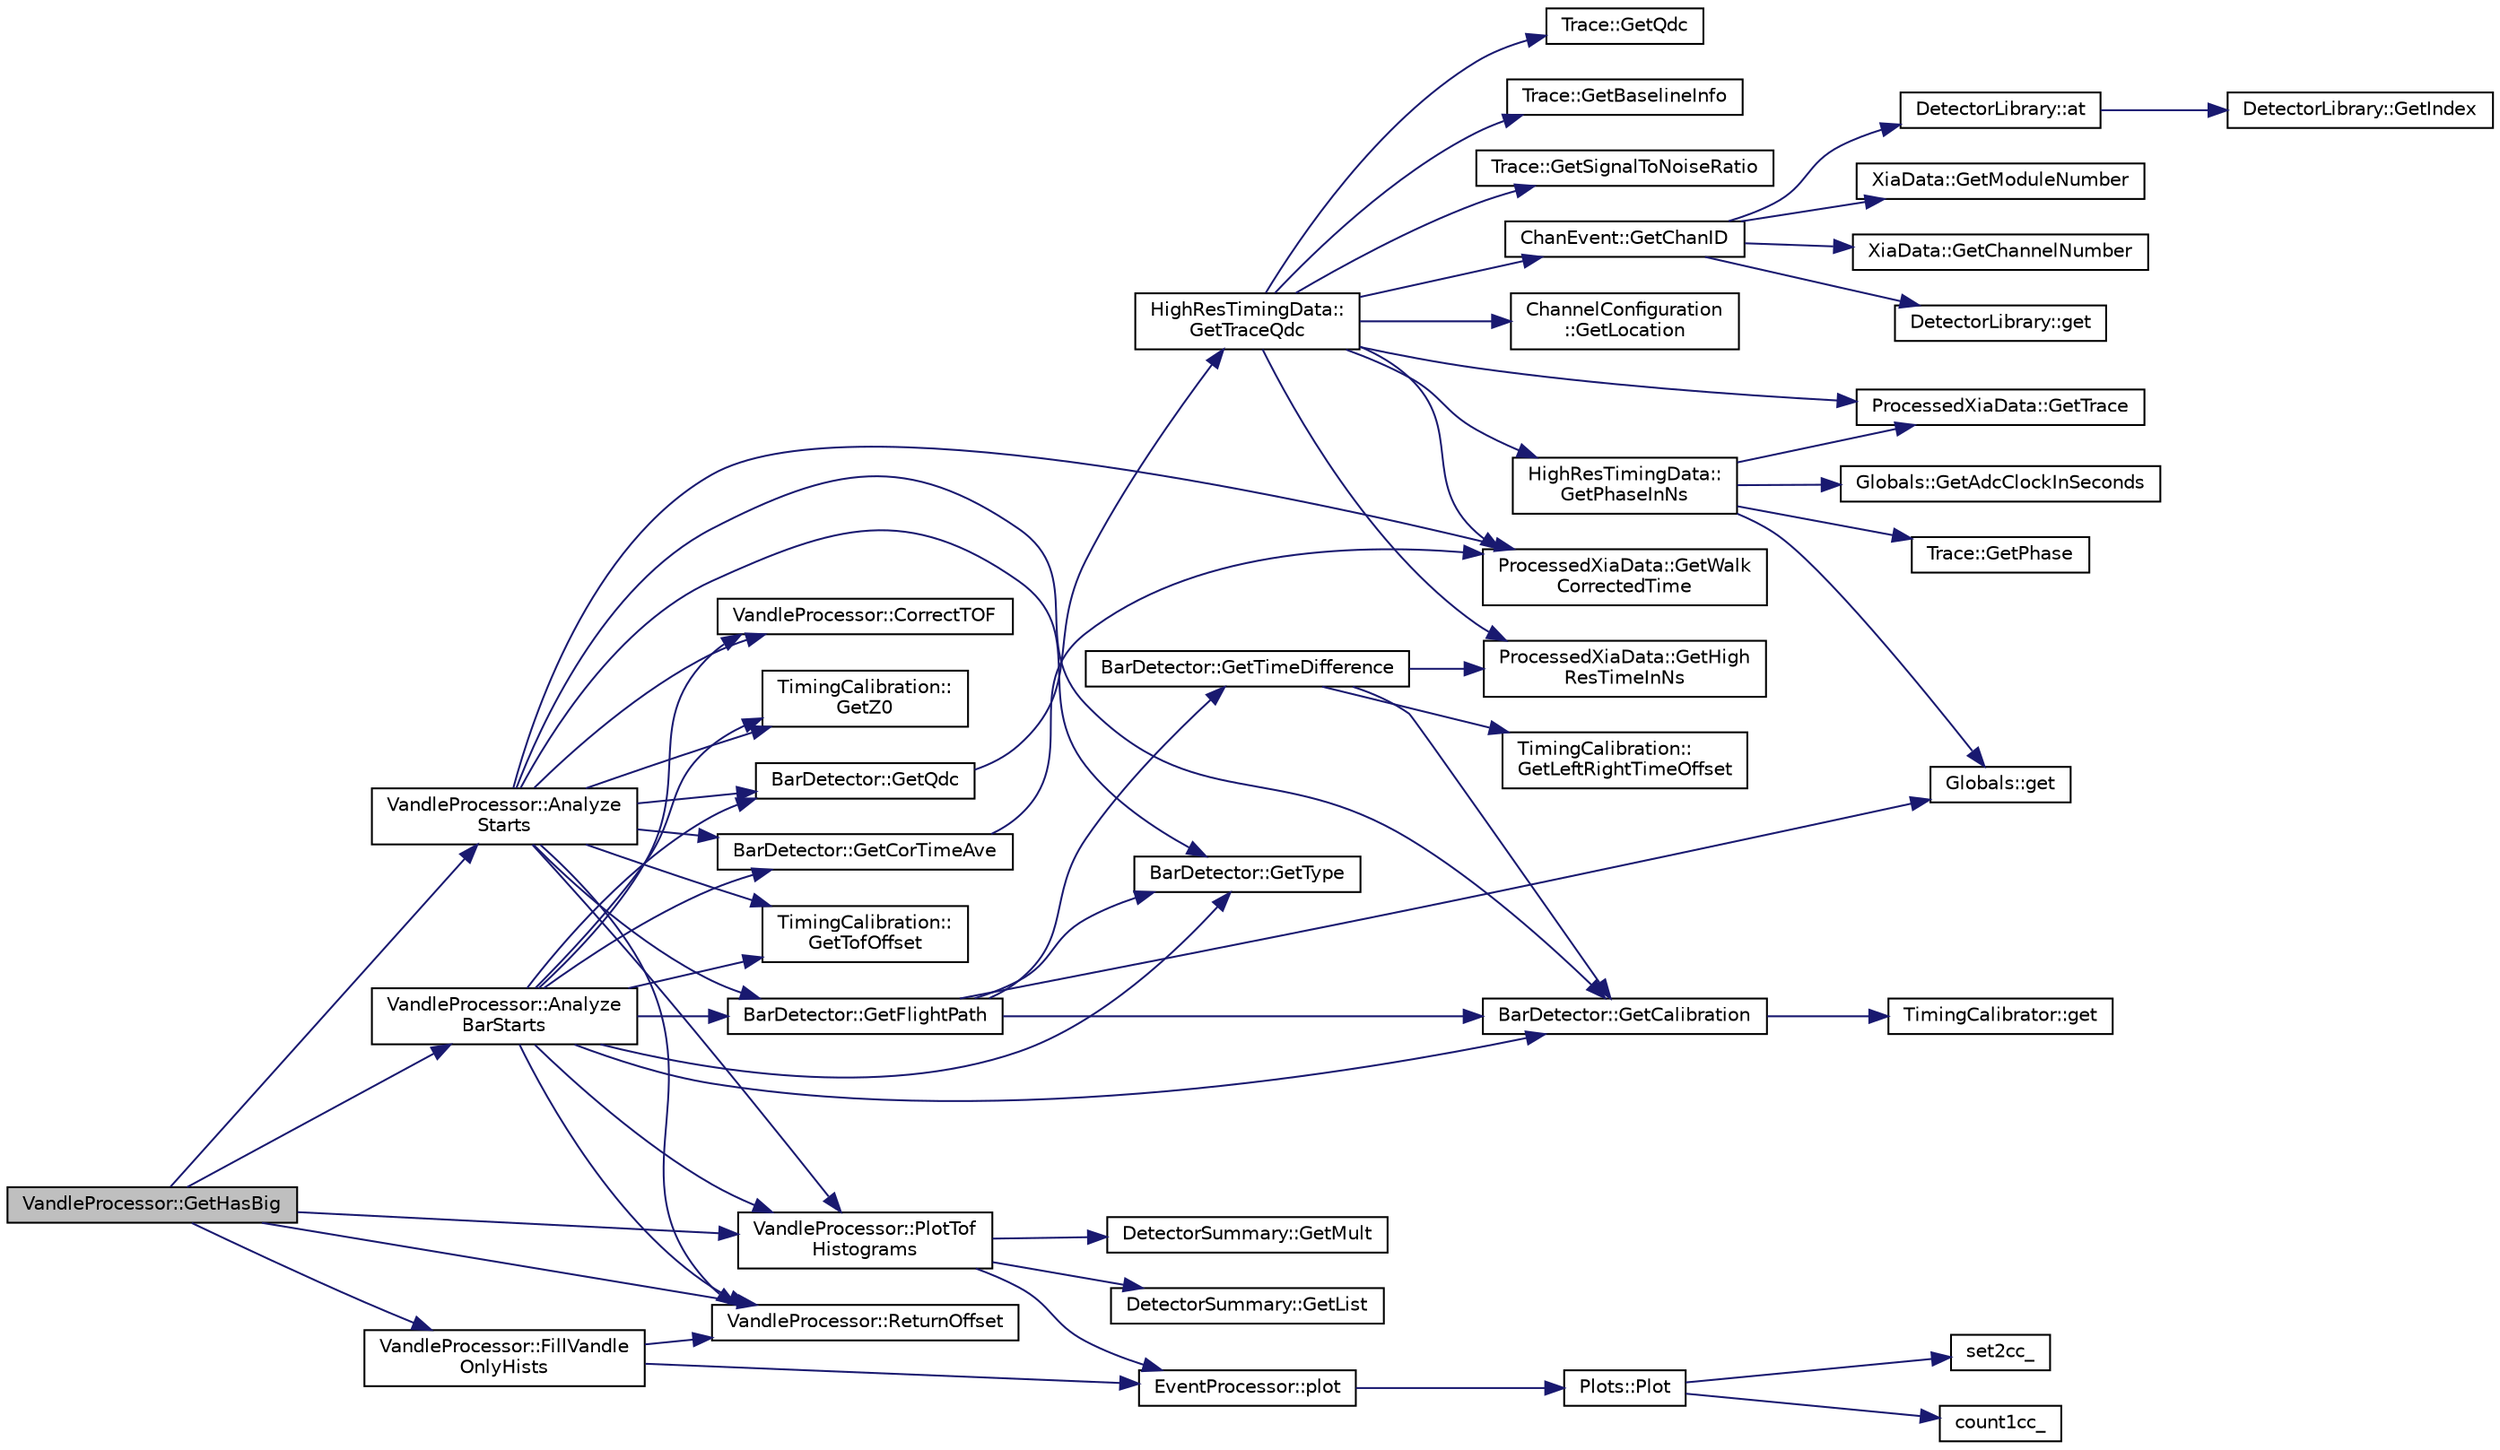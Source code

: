 digraph "VandleProcessor::GetHasBig"
{
  edge [fontname="Helvetica",fontsize="10",labelfontname="Helvetica",labelfontsize="10"];
  node [fontname="Helvetica",fontsize="10",shape=record];
  rankdir="LR";
  Node1 [label="VandleProcessor::GetHasBig",height=0.2,width=0.4,color="black", fillcolor="grey75", style="filled", fontcolor="black"];
  Node1 -> Node2 [color="midnightblue",fontsize="10",style="solid",fontname="Helvetica"];
  Node2 [label="VandleProcessor::Analyze\lBarStarts",height=0.2,width=0.4,color="black", fillcolor="white", style="filled",URL="$db/d21/class_vandle_processor.html#a0110c42a30912f6c299770a8d7bb2283",tooltip="Analyze the data for scenarios with Bar Starts; e.g. Double Beta detectors. "];
  Node2 -> Node3 [color="midnightblue",fontsize="10",style="solid",fontname="Helvetica"];
  Node3 [label="BarDetector::GetCorTimeAve",height=0.2,width=0.4,color="black", fillcolor="white", style="filled",URL="$d6/d15/class_bar_detector.html#afd27f820c6859b1a69228cd3c238df3c"];
  Node3 -> Node4 [color="midnightblue",fontsize="10",style="solid",fontname="Helvetica"];
  Node4 [label="ProcessedXiaData::GetWalk\lCorrectedTime",height=0.2,width=0.4,color="black", fillcolor="white", style="filled",URL="$df/d3c/class_processed_xia_data.html#a796159b153b67faaaaf00650d4469ab4"];
  Node2 -> Node5 [color="midnightblue",fontsize="10",style="solid",fontname="Helvetica"];
  Node5 [label="BarDetector::GetCalibration",height=0.2,width=0.4,color="black", fillcolor="white", style="filled",URL="$d6/d15/class_bar_detector.html#aa76fb3d3f78aa6d8d3cc572cb18e1f70"];
  Node5 -> Node6 [color="midnightblue",fontsize="10",style="solid",fontname="Helvetica"];
  Node6 [label="TimingCalibrator::get",height=0.2,width=0.4,color="black", fillcolor="white", style="filled",URL="$dd/d02/class_timing_calibrator.html#aef9d53667925c12fee1462de03a5c063"];
  Node2 -> Node7 [color="midnightblue",fontsize="10",style="solid",fontname="Helvetica"];
  Node7 [label="TimingCalibration::\lGetTofOffset",height=0.2,width=0.4,color="black", fillcolor="white", style="filled",URL="$d2/d44/class_timing_calibration.html#a9a525af84fd4ad5deaee261e6320d3cc"];
  Node2 -> Node8 [color="midnightblue",fontsize="10",style="solid",fontname="Helvetica"];
  Node8 [label="VandleProcessor::CorrectTOF",height=0.2,width=0.4,color="black", fillcolor="white", style="filled",URL="$db/d21/class_vandle_processor.html#a0e075e2826fc130f4e3b52f1ad59c871",tooltip="Correct the time of flight based on the geometry of the setup. "];
  Node2 -> Node9 [color="midnightblue",fontsize="10",style="solid",fontname="Helvetica"];
  Node9 [label="BarDetector::GetFlightPath",height=0.2,width=0.4,color="black", fillcolor="white", style="filled",URL="$d6/d15/class_bar_detector.html#a0a587a54d41b2fc35fd1474bc1adadf7"];
  Node9 -> Node10 [color="midnightblue",fontsize="10",style="solid",fontname="Helvetica"];
  Node10 [label="BarDetector::GetType",height=0.2,width=0.4,color="black", fillcolor="white", style="filled",URL="$d6/d15/class_bar_detector.html#a809fe47808591c16680d0fe90500dcdd"];
  Node9 -> Node5 [color="midnightblue",fontsize="10",style="solid",fontname="Helvetica"];
  Node9 -> Node11 [color="midnightblue",fontsize="10",style="solid",fontname="Helvetica"];
  Node11 [label="Globals::get",height=0.2,width=0.4,color="black", fillcolor="white", style="filled",URL="$d3/daf/class_globals.html#ae66fa0173342202c96b13d71a6522512",tooltip="Instance is created upon first call. "];
  Node9 -> Node12 [color="midnightblue",fontsize="10",style="solid",fontname="Helvetica"];
  Node12 [label="BarDetector::GetTimeDifference",height=0.2,width=0.4,color="black", fillcolor="white", style="filled",URL="$d6/d15/class_bar_detector.html#a9aeef4ac770dad5953229e9aacb5b32c"];
  Node12 -> Node13 [color="midnightblue",fontsize="10",style="solid",fontname="Helvetica"];
  Node13 [label="ProcessedXiaData::GetHigh\lResTimeInNs",height=0.2,width=0.4,color="black", fillcolor="white", style="filled",URL="$df/d3c/class_processed_xia_data.html#a5da8714dc3420a4efd9a199de3f56079"];
  Node12 -> Node5 [color="midnightblue",fontsize="10",style="solid",fontname="Helvetica"];
  Node12 -> Node14 [color="midnightblue",fontsize="10",style="solid",fontname="Helvetica"];
  Node14 [label="TimingCalibration::\lGetLeftRightTimeOffset",height=0.2,width=0.4,color="black", fillcolor="white", style="filled",URL="$d2/d44/class_timing_calibration.html#a029592fb044fa928de8a7b67873c489d"];
  Node2 -> Node15 [color="midnightblue",fontsize="10",style="solid",fontname="Helvetica"];
  Node15 [label="TimingCalibration::\lGetZ0",height=0.2,width=0.4,color="black", fillcolor="white", style="filled",URL="$d2/d44/class_timing_calibration.html#af188738a9b1c5065482626f600030823"];
  Node2 -> Node16 [color="midnightblue",fontsize="10",style="solid",fontname="Helvetica"];
  Node16 [label="VandleProcessor::PlotTof\lHistograms",height=0.2,width=0.4,color="black", fillcolor="white", style="filled",URL="$db/d21/class_vandle_processor.html#a1597bac08eca7f01d8da1837ce9a14be"];
  Node16 -> Node17 [color="midnightblue",fontsize="10",style="solid",fontname="Helvetica"];
  Node17 [label="EventProcessor::plot",height=0.2,width=0.4,color="black", fillcolor="white", style="filled",URL="$d6/d65/class_event_processor.html#ad5201bb392726e409ba2a6ac44e764d8",tooltip="Implementation of the plot command to interface with the DAMM routines. "];
  Node17 -> Node18 [color="midnightblue",fontsize="10",style="solid",fontname="Helvetica"];
  Node18 [label="Plots::Plot",height=0.2,width=0.4,color="black", fillcolor="white", style="filled",URL="$d7/d8b/class_plots.html#a68849b82c8c7a5d57f972cbd8de83328",tooltip="Plots into histogram defined by dammId. "];
  Node18 -> Node19 [color="midnightblue",fontsize="10",style="solid",fontname="Helvetica"];
  Node19 [label="count1cc_",height=0.2,width=0.4,color="black", fillcolor="white", style="filled",URL="$da/d57/_scanor_8hpp.html#a31aca3d0ff704e08f8f8968288ae7895",tooltip="Defines the DAMM function to call for 1D hists */. "];
  Node18 -> Node20 [color="midnightblue",fontsize="10",style="solid",fontname="Helvetica"];
  Node20 [label="set2cc_",height=0.2,width=0.4,color="black", fillcolor="white", style="filled",URL="$da/d57/_scanor_8hpp.html#a8b0a662ebdb3f947ba8470bf89f11c3a",tooltip="Defines the DAMM function to call for 2D hists */. "];
  Node16 -> Node21 [color="midnightblue",fontsize="10",style="solid",fontname="Helvetica"];
  Node21 [label="DetectorSummary::GetMult",height=0.2,width=0.4,color="black", fillcolor="white", style="filled",URL="$da/d8d/class_detector_summary.html#a7ac90cef73b4df93002a938d61933cf5"];
  Node16 -> Node22 [color="midnightblue",fontsize="10",style="solid",fontname="Helvetica"];
  Node22 [label="DetectorSummary::GetList",height=0.2,width=0.4,color="black", fillcolor="white", style="filled",URL="$da/d8d/class_detector_summary.html#ade277162067150739e660ab74cc9082d"];
  Node2 -> Node23 [color="midnightblue",fontsize="10",style="solid",fontname="Helvetica"];
  Node23 [label="BarDetector::GetQdc",height=0.2,width=0.4,color="black", fillcolor="white", style="filled",URL="$d6/d15/class_bar_detector.html#a425dd8e2c5639358fa9728dfcc90b35e"];
  Node23 -> Node24 [color="midnightblue",fontsize="10",style="solid",fontname="Helvetica"];
  Node24 [label="HighResTimingData::\lGetTraceQdc",height=0.2,width=0.4,color="black", fillcolor="white", style="filled",URL="$d7/d61/class_high_res_timing_data.html#ae030857390e4ad2262e30f896c9f03b3"];
  Node24 -> Node25 [color="midnightblue",fontsize="10",style="solid",fontname="Helvetica"];
  Node25 [label="ProcessedXiaData::GetTrace",height=0.2,width=0.4,color="black", fillcolor="white", style="filled",URL="$df/d3c/class_processed_xia_data.html#a2d98ff813786abdb09ebc6bd22dbf48d"];
  Node24 -> Node26 [color="midnightblue",fontsize="10",style="solid",fontname="Helvetica"];
  Node26 [label="Trace::GetQdc",height=0.2,width=0.4,color="black", fillcolor="white", style="filled",URL="$dd/db7/class_trace.html#a825c518af0ec6dcba45253c05b562a62"];
  Node24 -> Node13 [color="midnightblue",fontsize="10",style="solid",fontname="Helvetica"];
  Node24 -> Node27 [color="midnightblue",fontsize="10",style="solid",fontname="Helvetica"];
  Node27 [label="Trace::GetBaselineInfo",height=0.2,width=0.4,color="black", fillcolor="white", style="filled",URL="$dd/db7/class_trace.html#aeee6c9b5e253a8df3dd8fa81fccc104f"];
  Node24 -> Node4 [color="midnightblue",fontsize="10",style="solid",fontname="Helvetica"];
  Node24 -> Node28 [color="midnightblue",fontsize="10",style="solid",fontname="Helvetica"];
  Node28 [label="HighResTimingData::\lGetPhaseInNs",height=0.2,width=0.4,color="black", fillcolor="white", style="filled",URL="$d7/d61/class_high_res_timing_data.html#a21273328ec61a432f82cc2af3ec3d0ca"];
  Node28 -> Node25 [color="midnightblue",fontsize="10",style="solid",fontname="Helvetica"];
  Node28 -> Node29 [color="midnightblue",fontsize="10",style="solid",fontname="Helvetica"];
  Node29 [label="Trace::GetPhase",height=0.2,width=0.4,color="black", fillcolor="white", style="filled",URL="$dd/db7/class_trace.html#a4801f8d119d80e64d2fe9269c79e6a9d"];
  Node28 -> Node11 [color="midnightblue",fontsize="10",style="solid",fontname="Helvetica"];
  Node28 -> Node30 [color="midnightblue",fontsize="10",style="solid",fontname="Helvetica"];
  Node30 [label="Globals::GetAdcClockInSeconds",height=0.2,width=0.4,color="black", fillcolor="white", style="filled",URL="$d3/daf/class_globals.html#ad7d77193cd312ff5b05f78d90a5e5c1f"];
  Node24 -> Node31 [color="midnightblue",fontsize="10",style="solid",fontname="Helvetica"];
  Node31 [label="Trace::GetSignalToNoiseRatio",height=0.2,width=0.4,color="black", fillcolor="white", style="filled",URL="$dd/db7/class_trace.html#ad53ba22a9635836d321f35b97ef72dfa"];
  Node24 -> Node32 [color="midnightblue",fontsize="10",style="solid",fontname="Helvetica"];
  Node32 [label="ChanEvent::GetChanID",height=0.2,width=0.4,color="black", fillcolor="white", style="filled",URL="$d5/d91/class_chan_event.html#ac92976ab74eb43a72bf6e6e536f59496"];
  Node32 -> Node33 [color="midnightblue",fontsize="10",style="solid",fontname="Helvetica"];
  Node33 [label="DetectorLibrary::get",height=0.2,width=0.4,color="black", fillcolor="white", style="filled",URL="$dc/dbe/class_detector_library.html#a6ab3ff825daa8b607865086741bc9b2c"];
  Node32 -> Node34 [color="midnightblue",fontsize="10",style="solid",fontname="Helvetica"];
  Node34 [label="DetectorLibrary::at",height=0.2,width=0.4,color="black", fillcolor="white", style="filled",URL="$dc/dbe/class_detector_library.html#a7dc03a85fdd914647e3b4405524d8f02"];
  Node34 -> Node35 [color="midnightblue",fontsize="10",style="solid",fontname="Helvetica"];
  Node35 [label="DetectorLibrary::GetIndex",height=0.2,width=0.4,color="black", fillcolor="white", style="filled",URL="$dc/dbe/class_detector_library.html#a90877646fc3c5c845baa0ff3643335d4"];
  Node32 -> Node36 [color="midnightblue",fontsize="10",style="solid",fontname="Helvetica"];
  Node36 [label="XiaData::GetModuleNumber",height=0.2,width=0.4,color="black", fillcolor="white", style="filled",URL="$d2/ddd/class_xia_data.html#afcf7210c72022a696a926259d1c5ff84"];
  Node32 -> Node37 [color="midnightblue",fontsize="10",style="solid",fontname="Helvetica"];
  Node37 [label="XiaData::GetChannelNumber",height=0.2,width=0.4,color="black", fillcolor="white", style="filled",URL="$d2/ddd/class_xia_data.html#a34bf9ef6f8f1dee918da2be675e7767a"];
  Node24 -> Node38 [color="midnightblue",fontsize="10",style="solid",fontname="Helvetica"];
  Node38 [label="ChannelConfiguration\l::GetLocation",height=0.2,width=0.4,color="black", fillcolor="white", style="filled",URL="$d6/d20/class_channel_configuration.html#a63b0841b2af27b4d019b5f68097a5eef"];
  Node2 -> Node39 [color="midnightblue",fontsize="10",style="solid",fontname="Helvetica"];
  Node39 [label="VandleProcessor::ReturnOffset",height=0.2,width=0.4,color="black", fillcolor="white", style="filled",URL="$db/d21/class_vandle_processor.html#a408e5cbe5f5f5c249c59d00b68946b2f"];
  Node2 -> Node10 [color="midnightblue",fontsize="10",style="solid",fontname="Helvetica"];
  Node1 -> Node40 [color="midnightblue",fontsize="10",style="solid",fontname="Helvetica"];
  Node40 [label="VandleProcessor::Analyze\lStarts",height=0.2,width=0.4,color="black", fillcolor="white", style="filled",URL="$db/d21/class_vandle_processor.html#abf7e3570d321d098ef154bbe937821dc",tooltip="Analyze the data for scenarios with Single sided Starts; e.g. LeRIBSS beta scintillators. "];
  Node40 -> Node3 [color="midnightblue",fontsize="10",style="solid",fontname="Helvetica"];
  Node40 -> Node4 [color="midnightblue",fontsize="10",style="solid",fontname="Helvetica"];
  Node40 -> Node5 [color="midnightblue",fontsize="10",style="solid",fontname="Helvetica"];
  Node40 -> Node7 [color="midnightblue",fontsize="10",style="solid",fontname="Helvetica"];
  Node40 -> Node8 [color="midnightblue",fontsize="10",style="solid",fontname="Helvetica"];
  Node40 -> Node9 [color="midnightblue",fontsize="10",style="solid",fontname="Helvetica"];
  Node40 -> Node15 [color="midnightblue",fontsize="10",style="solid",fontname="Helvetica"];
  Node40 -> Node16 [color="midnightblue",fontsize="10",style="solid",fontname="Helvetica"];
  Node40 -> Node23 [color="midnightblue",fontsize="10",style="solid",fontname="Helvetica"];
  Node40 -> Node39 [color="midnightblue",fontsize="10",style="solid",fontname="Helvetica"];
  Node40 -> Node10 [color="midnightblue",fontsize="10",style="solid",fontname="Helvetica"];
  Node1 -> Node41 [color="midnightblue",fontsize="10",style="solid",fontname="Helvetica"];
  Node41 [label="VandleProcessor::FillVandle\lOnlyHists",height=0.2,width=0.4,color="black", fillcolor="white", style="filled",URL="$db/d21/class_vandle_processor.html#af8dc787e29f0440b02b6a84f3e80829b",tooltip="Fill up the basic histograms. "];
  Node41 -> Node39 [color="midnightblue",fontsize="10",style="solid",fontname="Helvetica"];
  Node41 -> Node17 [color="midnightblue",fontsize="10",style="solid",fontname="Helvetica"];
  Node1 -> Node16 [color="midnightblue",fontsize="10",style="solid",fontname="Helvetica"];
  Node1 -> Node39 [color="midnightblue",fontsize="10",style="solid",fontname="Helvetica"];
}
